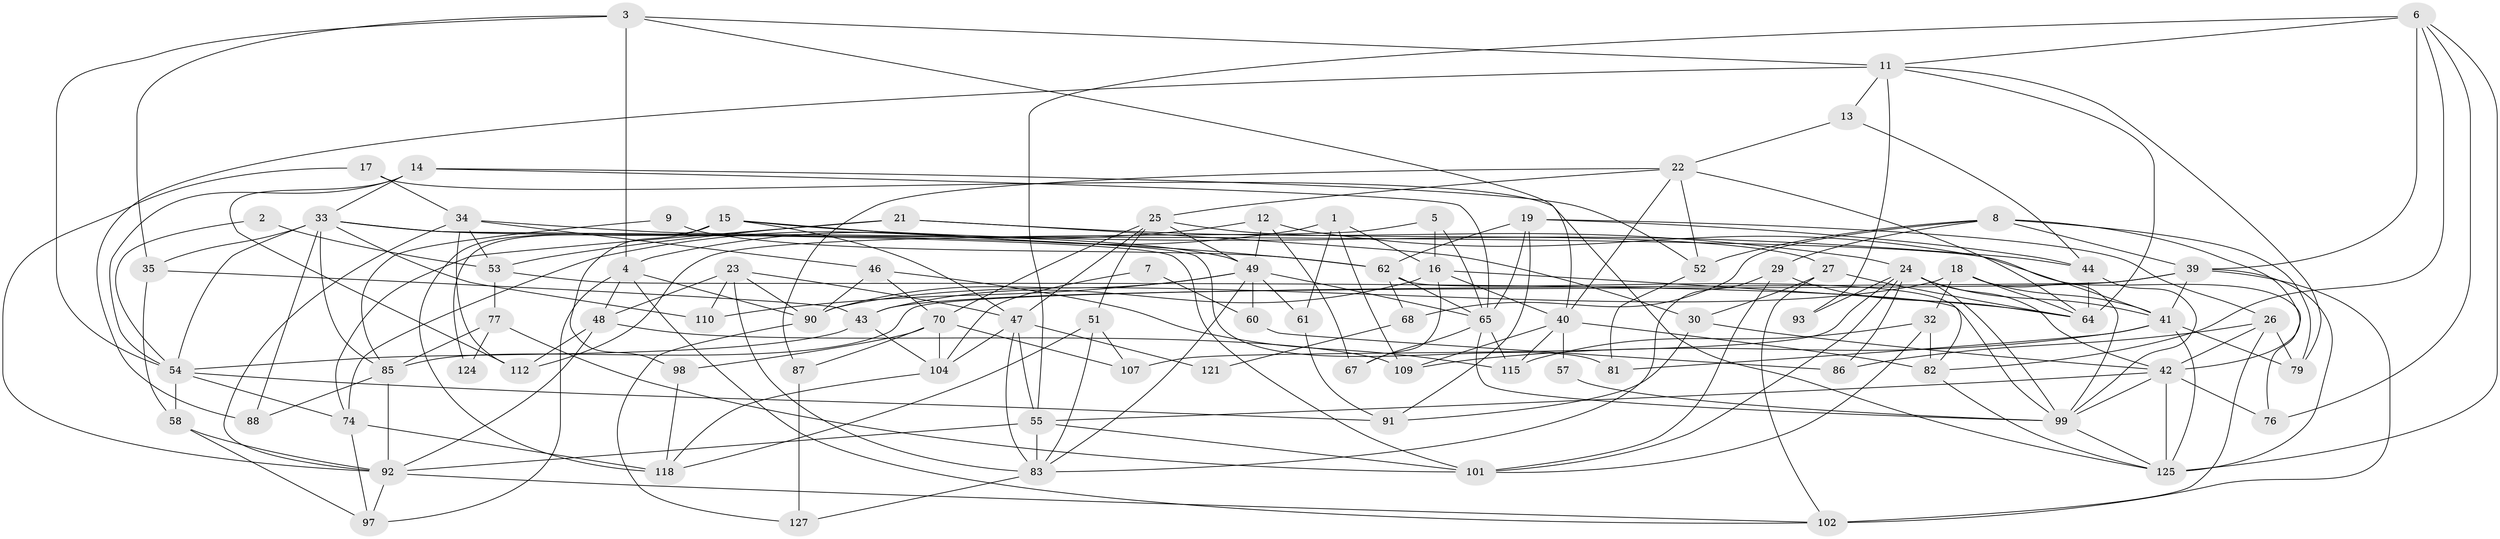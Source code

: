// original degree distribution, {3: 0.2846153846153846, 2: 0.09230769230769231, 5: 0.17692307692307693, 4: 0.3230769230769231, 6: 0.09230769230769231, 7: 0.015384615384615385, 8: 0.015384615384615385}
// Generated by graph-tools (version 1.1) at 2025/42/03/06/25 10:42:00]
// undirected, 87 vertices, 210 edges
graph export_dot {
graph [start="1"]
  node [color=gray90,style=filled];
  1 [super="+72"];
  2;
  3;
  4 [super="+84"];
  5 [super="+10"];
  6 [super="+28"];
  7;
  8 [super="+37"];
  9;
  11 [super="+20"];
  12;
  13;
  14 [super="+126"];
  15 [super="+56"];
  16 [super="+36"];
  17;
  18 [super="+106"];
  19 [super="+38"];
  21;
  22 [super="+66"];
  23 [super="+31"];
  24 [super="+105"];
  25 [super="+59"];
  26;
  27 [super="+119"];
  29 [super="+73"];
  30 [super="+45"];
  32;
  33 [super="+96"];
  34 [super="+94"];
  35 [super="+108"];
  39 [super="+78"];
  40 [super="+128"];
  41 [super="+71"];
  42 [super="+63"];
  43 [super="+50"];
  44;
  46;
  47 [super="+95"];
  48;
  49 [super="+75"];
  51;
  52;
  53 [super="+80"];
  54 [super="+122"];
  55 [super="+69"];
  57;
  58;
  60;
  61;
  62;
  64 [super="+114"];
  65 [super="+89"];
  67;
  68;
  70 [super="+117"];
  74 [super="+100"];
  76;
  77;
  79;
  81;
  82 [super="+111"];
  83 [super="+116"];
  85 [super="+130"];
  86;
  87;
  88;
  90;
  91;
  92 [super="+103"];
  93;
  97;
  98;
  99 [super="+123"];
  101;
  102 [super="+113"];
  104 [super="+120"];
  107;
  109;
  110;
  112;
  115;
  118;
  121;
  124;
  125 [super="+129"];
  127;
  1 -- 109;
  1 -- 16;
  1 -- 4;
  1 -- 61;
  2 -- 54;
  2 -- 53;
  3 -- 40;
  3 -- 4;
  3 -- 11;
  3 -- 54;
  3 -- 35;
  4 -- 102;
  4 -- 48;
  4 -- 97;
  4 -- 90;
  5 -- 16;
  5 -- 112;
  5 -- 65;
  6 -- 125;
  6 -- 11;
  6 -- 82;
  6 -- 39;
  6 -- 76;
  6 -- 55 [weight=2];
  7 -- 104;
  7 -- 60;
  8 -- 42;
  8 -- 79;
  8 -- 29;
  8 -- 68;
  8 -- 39;
  8 -- 52;
  9 -- 62;
  9 -- 85;
  11 -- 93;
  11 -- 88;
  11 -- 13;
  11 -- 79;
  11 -- 64;
  12 -- 49;
  12 -- 41;
  12 -- 67;
  12 -- 74;
  13 -- 44;
  13 -- 22;
  14 -- 65;
  14 -- 33;
  14 -- 112;
  14 -- 54;
  14 -- 52;
  15 -- 118;
  15 -- 47;
  15 -- 44;
  15 -- 62;
  15 -- 124;
  15 -- 98;
  16 -- 67;
  16 -- 64;
  16 -- 40;
  16 -- 43;
  17 -- 125;
  17 -- 92;
  17 -- 34;
  18 -- 90;
  18 -- 99;
  18 -- 32;
  18 -- 41;
  18 -- 64;
  19 -- 26;
  19 -- 44;
  19 -- 91;
  19 -- 65;
  19 -- 62;
  21 -- 53;
  21 -- 74;
  21 -- 30;
  21 -- 24;
  22 -- 52;
  22 -- 87;
  22 -- 40;
  22 -- 25;
  22 -- 64;
  23 -- 47;
  23 -- 48;
  23 -- 90;
  23 -- 110;
  23 -- 83;
  24 -- 41;
  24 -- 42;
  24 -- 93;
  24 -- 99;
  24 -- 101;
  24 -- 86;
  24 -- 107;
  25 -- 70;
  25 -- 51;
  25 -- 49;
  25 -- 47;
  25 -- 27;
  26 -- 79;
  26 -- 86;
  26 -- 42;
  26 -- 102;
  27 -- 30 [weight=2];
  27 -- 64;
  27 -- 102;
  29 -- 83;
  29 -- 101;
  29 -- 64;
  30 -- 42;
  30 -- 91;
  32 -- 101;
  32 -- 82;
  32 -- 115;
  33 -- 101;
  33 -- 81;
  33 -- 35;
  33 -- 54;
  33 -- 88;
  33 -- 110;
  33 -- 76;
  33 -- 85;
  34 -- 92;
  34 -- 49;
  34 -- 112;
  34 -- 53;
  34 -- 46;
  35 -- 58;
  35 -- 43;
  39 -- 41;
  39 -- 85;
  39 -- 43;
  39 -- 125;
  39 -- 102;
  40 -- 115;
  40 -- 57;
  40 -- 109;
  40 -- 82;
  41 -- 81;
  41 -- 109;
  41 -- 125;
  41 -- 79;
  42 -- 99 [weight=2];
  42 -- 76;
  42 -- 125;
  42 -- 55;
  43 -- 104;
  43 -- 54;
  44 -- 64;
  44 -- 99;
  46 -- 90;
  46 -- 115;
  46 -- 70;
  47 -- 104;
  47 -- 121;
  47 -- 55;
  47 -- 83;
  48 -- 92;
  48 -- 109;
  48 -- 112;
  49 -- 60 [weight=2];
  49 -- 61;
  49 -- 83;
  49 -- 90;
  49 -- 65;
  49 -- 110;
  51 -- 83;
  51 -- 107;
  51 -- 118;
  52 -- 81;
  53 -- 77;
  53 -- 99;
  54 -- 91;
  54 -- 58;
  54 -- 74;
  55 -- 92;
  55 -- 101;
  55 -- 83;
  57 -- 99 [weight=2];
  58 -- 92;
  58 -- 97;
  60 -- 86;
  61 -- 91;
  62 -- 65;
  62 -- 68;
  62 -- 82;
  65 -- 115;
  65 -- 67;
  65 -- 99;
  68 -- 121;
  70 -- 107;
  70 -- 104;
  70 -- 98;
  70 -- 87;
  74 -- 118;
  74 -- 97;
  77 -- 101;
  77 -- 124;
  77 -- 85;
  82 -- 125;
  83 -- 127;
  85 -- 88;
  85 -- 92;
  87 -- 127;
  90 -- 127;
  92 -- 102;
  92 -- 97;
  98 -- 118;
  99 -- 125;
  104 -- 118;
}
